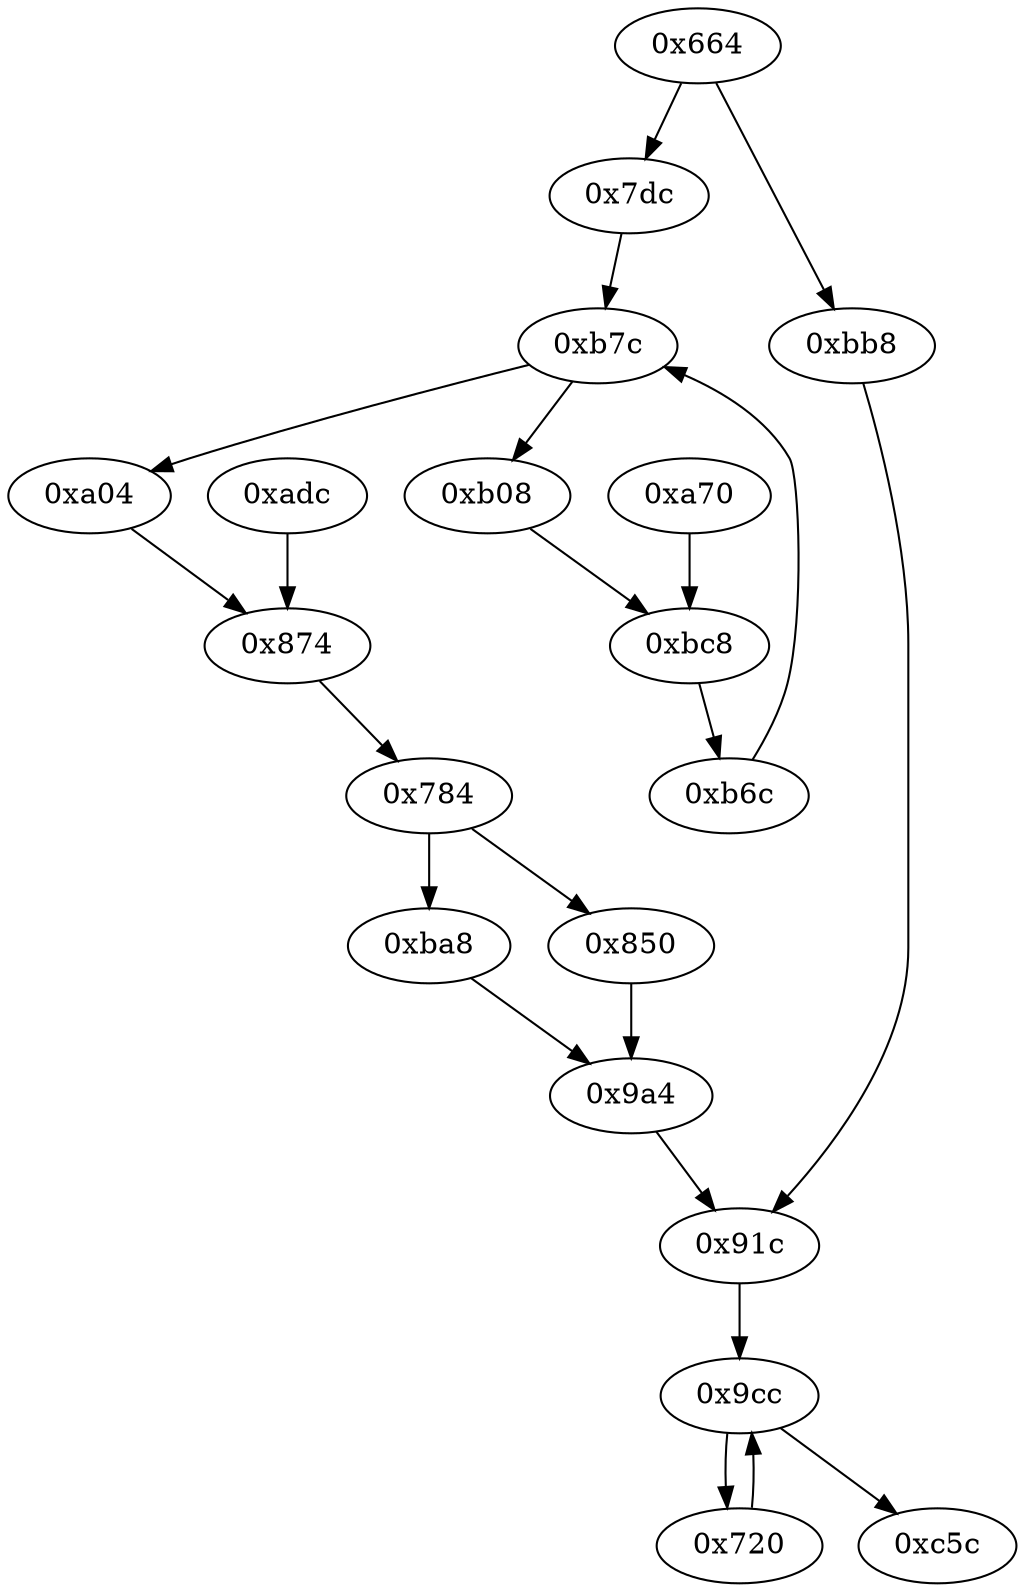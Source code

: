 strict digraph "" {
	"0xa04"	 [opcode="[u'ldr', u'ldr', u'ldr', u'ldr', u'add', u'sub', u'sub', u'mul', u'eor', u'ldr', u'and', u'ldr', u'mov', u'ldr', u'mov', u'cmp', \
u'mov', u'cmp', u'mov', u'mvn', u'mov', u'cmp', u'mov', u'mov', u'teq', u'mov', u'b']"];
	"0x874"	 [opcode="[u'ldr', u'mov', u'ldr', u'ldrb', u'ldr', u'ldr', u'str', u'add', u'bl', u'cmp', u'mov', u'mov', u'strb', u'ldr', u'ldr', u'ldr', \
u'sub', u'sub', u'add', u'mul', u'eor', u'mov', u'and', u'ldr', u'mov', u'mov', u'ldr', u'ldr', u'cmp', u'mov', u'teq', u'ldr', \
u'mvn', u'mov', u'cmp', u'mov', u'cmp', u'mov', u'b']"];
	"0xa04" -> "0x874";
	"0xa70"	 [opcode="[u'ldr', u'ldr', u'ldrb', u'ldr', u'ldr', u'ldr', u'ldr', u'ldr', u'ldr', u'ldr', u'ldr', u'ldr', u'sub', u'sub', u'add', u'add', \
u'str', u'ldr', u'ldr', u'ldr', u'ldr', u'ldr', u'ldr', u'ldr', u'ldr', u'mov', u'b']"];
	"0xbc8"	 [opcode="[u'ldr', u'mov', u'ldr', u'ldr', u'ldrb', u'ldr', u'sub', u'add', u'str', u'ldr', u'ldr', u'add', u'add', u'sub', u'str', u'ldr', \
u'ldr', u'rsb', u'mvn', u'mul', u'eor', u'and', u'ldr', u'ldr', u'mov', u'mov', u'cmp', u'mov']"];
	"0xa70" -> "0xbc8";
	"0x664"	 [opcode="[u'push', u'add', u'sub', u'mov', u'ldr', u'cmp', u'mvn', u'ldr', u'ldr', u'str', u'ldr', u'ldr', u'mov', u'ldr', u'add', u'sub', \
u'sub', u'str', u'ldr', u'add', u'sub', u'sub', u'str', u'ldr', u'ldr', u'str', u'ldr', u'str', u'ldr', u'str', u'ldr', u'ldr', \
u'ldr', u'str', u'ldr', u'ldr', u'ldr', u'str', u'ldr', u'add', u'str', u'ldr', u'add', u'str', u'str', u'str', u'b']"];
	"0x7dc"	 [opcode="[u'add', u'str', u'ldr', u'mov', u'b']"];
	"0x664" -> "0x7dc";
	"0xbb8"	 [opcode="[u'mov']"];
	"0x664" -> "0xbb8";
	"0x9cc"	 [opcode="[u'ldr', u'ldr', u'ldr', u'sub', u'mul', u'eor', u'and', u'ldr', u'ldr', u'mov', u'mov', u'cmp', u'mov', u'b']"];
	"0x720"	 [opcode="[u'ldr', u'cmp', u'mov', u'mov']"];
	"0x9cc" -> "0x720";
	"0xc5c"	 [opcode="[u'ldr', u'ldr', u'ldr', u'ldr', u'ldr', u'sub', u'sub', u'pop']"];
	"0x9cc" -> "0xc5c";
	"0xb08"	 [opcode="[u'ldr', u'ldr', u'ldr', u'ldr', u'mov', u'rsb', u'cmp', u'mvn', u'mov', u'mul', u'mov', u'mvn', u'mvn', u'orr', u'cmn', u'mov', \
u'teq', u'mov', u'mov', u'cmn', u'mov', u'mov', u'cmp', u'mov', u'b']"];
	"0xb08" -> "0xbc8";
	"0x720" -> "0x9cc";
	"0xadc"	 [opcode="[u'ldr', u'mov', u'ldr', u'ldrb', u'ldr', u'ldr', u'str', u'add', u'bl', u'ldr', u'b']"];
	"0xadc" -> "0x874";
	"0xb7c"	 [opcode="[u'ldr', u'str', u'ldr', u'str', u'ldr', u'ldr', u'ldr', u'ldr', u'cmp', u'mov', u'b']"];
	"0xb7c" -> "0xa04";
	"0xb7c" -> "0xb08";
	"0x784"	 [opcode="[u'ldrb', u'ldr', u'ldr', u'cmp', u'mov', u'b']"];
	"0xba8"	 [opcode="[u'ldr']"];
	"0x784" -> "0xba8";
	"0x850"	 [opcode="[u'ldr', u'b']"];
	"0x784" -> "0x850";
	"0x7dc" -> "0xb7c";
	"0x9a4"	 [opcode="[u'ldr', u'mov', u'b']"];
	"0xba8" -> "0x9a4";
	"0x91c"	 [opcode="[u'ldr', u'mov', u'str', u'ldr', u'ldr', u'ldr', u'sub', u'sub', u'add', u'mul', u'mov', u'eor', u'and', u'ldr', u'mov', u'ldr', \
u'cmp', u'mov', u'teq', u'mov', u'mov', u'cmp', u'mov', u'mov', u'cmp', u'mov', u'b']"];
	"0x91c" -> "0x9cc";
	"0x874" -> "0x784";
	"0xb6c"	 [opcode="[u'ldr']"];
	"0xb6c" -> "0xb7c";
	"0x9a4" -> "0x91c";
	"0xbb8" -> "0x91c";
	"0xbc8" -> "0xb6c";
	"0x850" -> "0x9a4";
}
